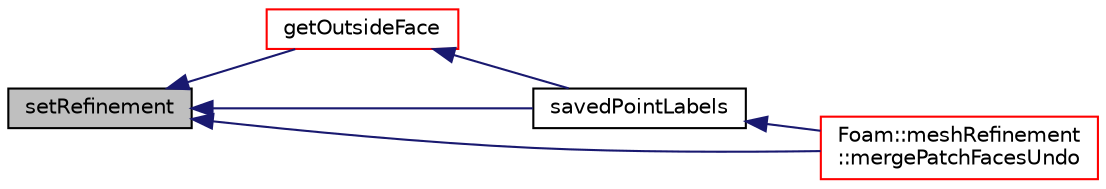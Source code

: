 digraph "setRefinement"
{
  bgcolor="transparent";
  edge [fontname="Helvetica",fontsize="10",labelfontname="Helvetica",labelfontsize="10"];
  node [fontname="Helvetica",fontsize="10",shape=record];
  rankdir="LR";
  Node1 [label="setRefinement",height=0.2,width=0.4,color="black", fillcolor="grey75", style="filled", fontcolor="black"];
  Node1 -> Node2 [dir="back",color="midnightblue",fontsize="10",style="solid",fontname="Helvetica"];
  Node2 [label="getOutsideFace",height=0.2,width=0.4,color="red",URL="$a00310.html#af695da5d6484dda0cf20307778b302f0",tooltip="Gets outside of patch as a face (in mesh point labels) "];
  Node2 -> Node3 [dir="back",color="midnightblue",fontsize="10",style="solid",fontname="Helvetica"];
  Node3 [label="savedPointLabels",height=0.2,width=0.4,color="black",URL="$a00310.html#af02a9a92344a83d53049cc863b52f4aa",tooltip="If undoable: set of original point labels of stored points. "];
  Node3 -> Node4 [dir="back",color="midnightblue",fontsize="10",style="solid",fontname="Helvetica"];
  Node4 [label="Foam::meshRefinement\l::mergePatchFacesUndo",height=0.2,width=0.4,color="red",URL="$a01504.html#a46abeca243f55035145fe45edc956bef",tooltip="Merge coplanar faces. preserveFaces is != -1 for faces. "];
  Node1 -> Node4 [dir="back",color="midnightblue",fontsize="10",style="solid",fontname="Helvetica"];
  Node1 -> Node3 [dir="back",color="midnightblue",fontsize="10",style="solid",fontname="Helvetica"];
}
